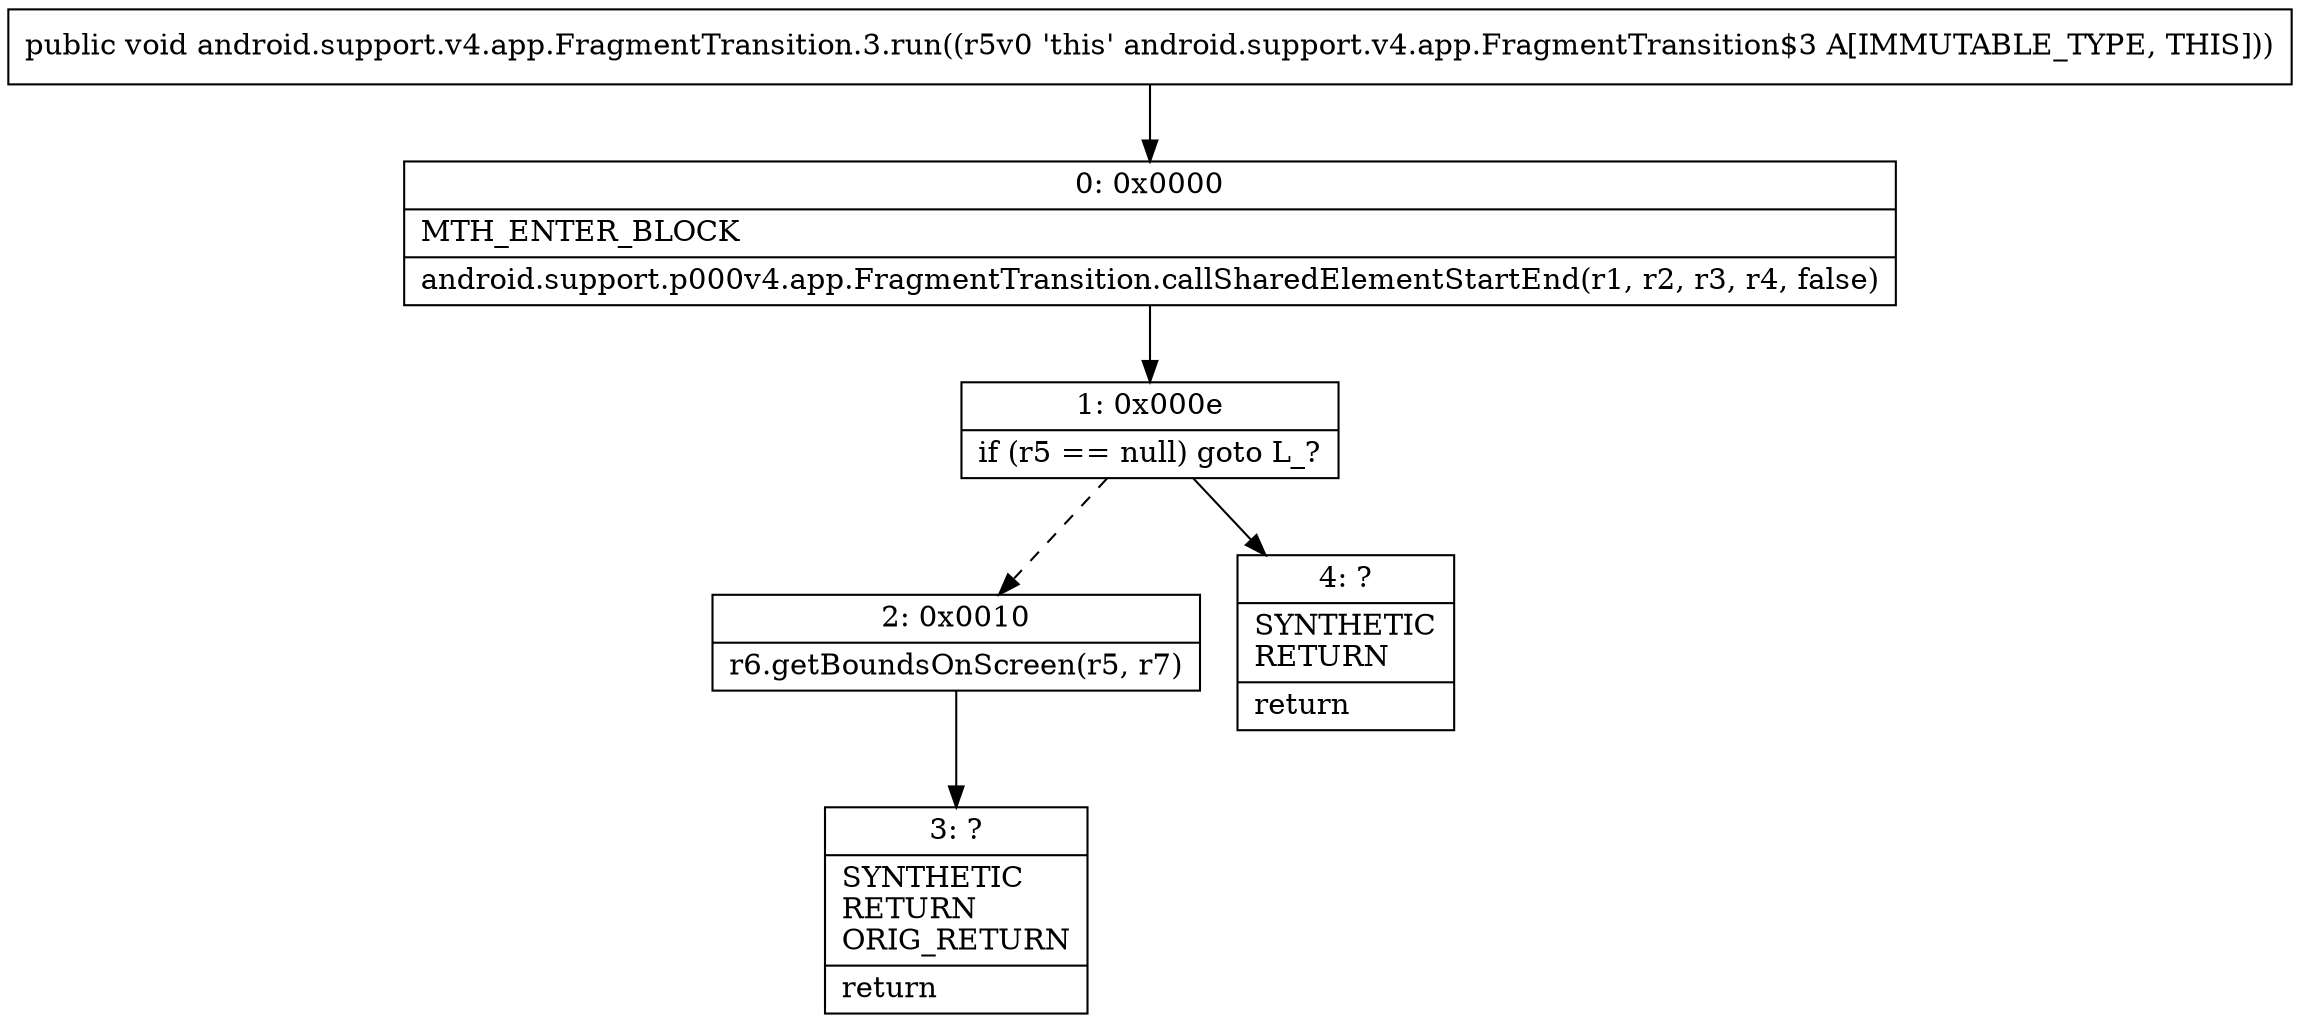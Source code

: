 digraph "CFG forandroid.support.v4.app.FragmentTransition.3.run()V" {
Node_0 [shape=record,label="{0\:\ 0x0000|MTH_ENTER_BLOCK\l|android.support.p000v4.app.FragmentTransition.callSharedElementStartEnd(r1, r2, r3, r4, false)\l}"];
Node_1 [shape=record,label="{1\:\ 0x000e|if (r5 == null) goto L_?\l}"];
Node_2 [shape=record,label="{2\:\ 0x0010|r6.getBoundsOnScreen(r5, r7)\l}"];
Node_3 [shape=record,label="{3\:\ ?|SYNTHETIC\lRETURN\lORIG_RETURN\l|return\l}"];
Node_4 [shape=record,label="{4\:\ ?|SYNTHETIC\lRETURN\l|return\l}"];
MethodNode[shape=record,label="{public void android.support.v4.app.FragmentTransition.3.run((r5v0 'this' android.support.v4.app.FragmentTransition$3 A[IMMUTABLE_TYPE, THIS])) }"];
MethodNode -> Node_0;
Node_0 -> Node_1;
Node_1 -> Node_2[style=dashed];
Node_1 -> Node_4;
Node_2 -> Node_3;
}

